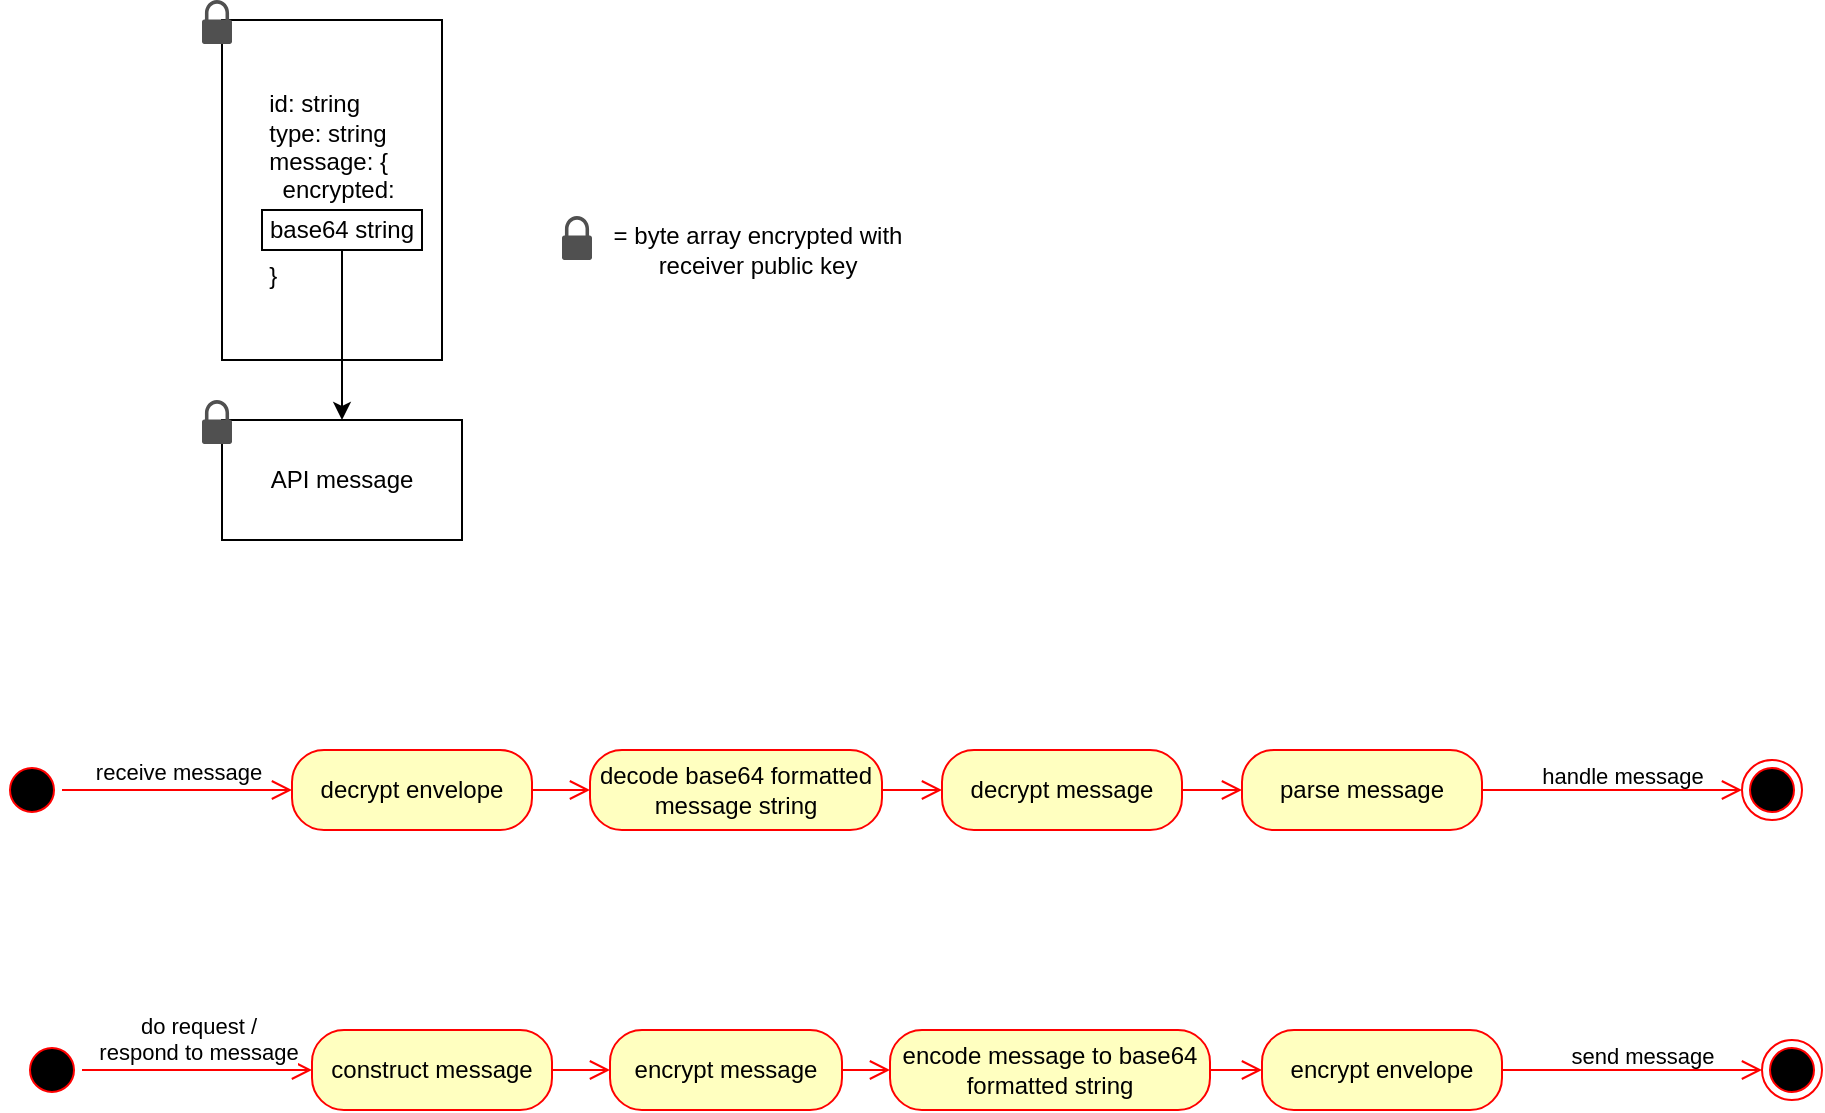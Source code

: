 <mxfile version="13.1.3" type="device"><diagram id="-caqJCeYY9I0xYEl4_nV" name="Page-1"><mxGraphModel dx="701" dy="641" grid="1" gridSize="10" guides="1" tooltips="1" connect="1" arrows="1" fold="1" page="1" pageScale="1" pageWidth="827" pageHeight="1169" math="0" shadow="0"><root><mxCell id="0"/><mxCell id="1" parent="0"/><mxCell id="O6zpdaEXmJ65WJsv03iE-1" value="&lt;div style=&quot;text-align: left&quot;&gt;&lt;span&gt;id: string&lt;/span&gt;&lt;/div&gt;&lt;div style=&quot;text-align: left&quot;&gt;&lt;span&gt;type: string&lt;/span&gt;&lt;/div&gt;&lt;div style=&quot;text-align: left&quot;&gt;&lt;span&gt;message: {&lt;/span&gt;&lt;/div&gt;&lt;div style=&quot;text-align: left&quot;&gt;&lt;span&gt;&amp;nbsp; encrypted:&lt;/span&gt;&lt;/div&gt;&lt;div style=&quot;text-align: left&quot;&gt;&lt;span&gt;&lt;br&gt;&lt;/span&gt;&lt;/div&gt;&lt;div style=&quot;text-align: left&quot;&gt;&lt;br&gt;&lt;/div&gt;&lt;div style=&quot;text-align: left&quot;&gt;&lt;span&gt;}&lt;/span&gt;&lt;/div&gt;" style="rounded=0;whiteSpace=wrap;html=1;labelPosition=center;verticalLabelPosition=middle;align=center;verticalAlign=middle;" vertex="1" parent="1"><mxGeometry x="150" y="80" width="110" height="170" as="geometry"/></mxCell><mxCell id="O6zpdaEXmJ65WJsv03iE-2" value="API message" style="rounded=0;whiteSpace=wrap;html=1;labelPosition=center;verticalLabelPosition=middle;align=center;verticalAlign=middle;" vertex="1" parent="1"><mxGeometry x="150" y="280" width="120" height="60" as="geometry"/></mxCell><mxCell id="O6zpdaEXmJ65WJsv03iE-3" value="" style="shape=image;html=1;verticalAlign=top;verticalLabelPosition=bottom;labelBackgroundColor=#ffffff;imageAspect=0;aspect=fixed;image=https://cdn1.iconfinder.com/data/icons/hawcons/32/699049-icon-6-mail-envelope-closed-128.png" vertex="1" parent="1"><mxGeometry x="185" y="80" width="40" height="40" as="geometry"/></mxCell><mxCell id="O6zpdaEXmJ65WJsv03iE-4" value="" style="endArrow=classic;html=1;exitX=0.5;exitY=1;exitDx=0;exitDy=0;" edge="1" parent="1" source="O6zpdaEXmJ65WJsv03iE-5" target="O6zpdaEXmJ65WJsv03iE-2"><mxGeometry width="50" height="50" relative="1" as="geometry"><mxPoint x="220" y="170" as="sourcePoint"/><mxPoint x="270" y="120" as="targetPoint"/></mxGeometry></mxCell><mxCell id="O6zpdaEXmJ65WJsv03iE-5" value="base64 string" style="rounded=0;whiteSpace=wrap;html=1;" vertex="1" parent="1"><mxGeometry x="170" y="175" width="80" height="20" as="geometry"/></mxCell><mxCell id="O6zpdaEXmJ65WJsv03iE-8" value="" style="pointerEvents=1;shadow=0;dashed=0;html=1;strokeColor=none;fillColor=#505050;labelPosition=center;verticalLabelPosition=bottom;verticalAlign=top;outlineConnect=0;align=center;shape=mxgraph.office.security.lock_protected;" vertex="1" parent="1"><mxGeometry x="140" y="70" width="15" height="22" as="geometry"/></mxCell><mxCell id="O6zpdaEXmJ65WJsv03iE-9" value="" style="pointerEvents=1;shadow=0;dashed=0;html=1;strokeColor=none;fillColor=#505050;labelPosition=center;verticalLabelPosition=bottom;verticalAlign=top;outlineConnect=0;align=center;shape=mxgraph.office.security.lock_protected;" vertex="1" parent="1"><mxGeometry x="140" y="270" width="15" height="22" as="geometry"/></mxCell><mxCell id="O6zpdaEXmJ65WJsv03iE-11" value="" style="ellipse;html=1;shape=endState;fillColor=#000000;strokeColor=#ff0000;" vertex="1" parent="1"><mxGeometry x="910" y="450" width="30" height="30" as="geometry"/></mxCell><mxCell id="O6zpdaEXmJ65WJsv03iE-12" value="R" style="ellipse;html=1;shape=startState;fillColor=#000000;strokeColor=#ff0000;" vertex="1" parent="1"><mxGeometry x="40" y="450" width="30" height="30" as="geometry"/></mxCell><mxCell id="O6zpdaEXmJ65WJsv03iE-13" value="receive message&lt;br&gt;" style="edgeStyle=orthogonalEdgeStyle;html=1;verticalAlign=bottom;endArrow=open;endSize=8;strokeColor=#ff0000;entryX=0;entryY=0.5;entryDx=0;entryDy=0;" edge="1" source="O6zpdaEXmJ65WJsv03iE-12" parent="1" target="O6zpdaEXmJ65WJsv03iE-16"><mxGeometry relative="1" as="geometry"><mxPoint x="399" y="460" as="targetPoint"/></mxGeometry></mxCell><mxCell id="O6zpdaEXmJ65WJsv03iE-14" value="" style="pointerEvents=1;shadow=0;dashed=0;html=1;strokeColor=none;fillColor=#505050;labelPosition=center;verticalLabelPosition=bottom;verticalAlign=top;outlineConnect=0;align=center;shape=mxgraph.office.security.lock_protected;" vertex="1" parent="1"><mxGeometry x="320" y="178" width="15" height="22" as="geometry"/></mxCell><mxCell id="O6zpdaEXmJ65WJsv03iE-15" value="= byte array encrypted with receiver public key" style="text;html=1;strokeColor=none;fillColor=none;align=center;verticalAlign=middle;whiteSpace=wrap;rounded=0;" vertex="1" parent="1"><mxGeometry x="338" y="185" width="160" height="20" as="geometry"/></mxCell><mxCell id="O6zpdaEXmJ65WJsv03iE-16" value="decrypt envelope" style="rounded=1;whiteSpace=wrap;html=1;arcSize=40;fontColor=#000000;fillColor=#ffffc0;strokeColor=#ff0000;" vertex="1" parent="1"><mxGeometry x="185" y="445" width="120" height="40" as="geometry"/></mxCell><mxCell id="O6zpdaEXmJ65WJsv03iE-17" value="" style="edgeStyle=orthogonalEdgeStyle;html=1;verticalAlign=bottom;endArrow=open;endSize=8;strokeColor=#ff0000;entryX=0;entryY=0.5;entryDx=0;entryDy=0;" edge="1" source="O6zpdaEXmJ65WJsv03iE-16" parent="1" target="O6zpdaEXmJ65WJsv03iE-19"><mxGeometry relative="1" as="geometry"><mxPoint x="399" y="560" as="targetPoint"/></mxGeometry></mxCell><mxCell id="O6zpdaEXmJ65WJsv03iE-19" value="decode base64 formatted message string" style="rounded=1;whiteSpace=wrap;html=1;arcSize=40;fontColor=#000000;fillColor=#ffffc0;strokeColor=#ff0000;" vertex="1" parent="1"><mxGeometry x="334" y="445" width="146" height="40" as="geometry"/></mxCell><mxCell id="O6zpdaEXmJ65WJsv03iE-20" value="" style="edgeStyle=orthogonalEdgeStyle;html=1;verticalAlign=bottom;endArrow=open;endSize=8;strokeColor=#ff0000;entryX=0;entryY=0.5;entryDx=0;entryDy=0;" edge="1" source="O6zpdaEXmJ65WJsv03iE-19" parent="1" target="O6zpdaEXmJ65WJsv03iE-21"><mxGeometry relative="1" as="geometry"><mxPoint x="398" y="660" as="targetPoint"/></mxGeometry></mxCell><mxCell id="O6zpdaEXmJ65WJsv03iE-21" value="decrypt message" style="rounded=1;whiteSpace=wrap;html=1;arcSize=40;fontColor=#000000;fillColor=#ffffc0;strokeColor=#ff0000;" vertex="1" parent="1"><mxGeometry x="510" y="445" width="120" height="40" as="geometry"/></mxCell><mxCell id="O6zpdaEXmJ65WJsv03iE-22" value="" style="edgeStyle=orthogonalEdgeStyle;html=1;verticalAlign=bottom;endArrow=open;endSize=8;strokeColor=#ff0000;entryX=0;entryY=0.5;entryDx=0;entryDy=0;" edge="1" source="O6zpdaEXmJ65WJsv03iE-21" parent="1" target="O6zpdaEXmJ65WJsv03iE-23"><mxGeometry relative="1" as="geometry"><mxPoint x="399" y="760" as="targetPoint"/></mxGeometry></mxCell><mxCell id="O6zpdaEXmJ65WJsv03iE-23" value="parse message" style="rounded=1;whiteSpace=wrap;html=1;arcSize=40;fontColor=#000000;fillColor=#ffffc0;strokeColor=#ff0000;" vertex="1" parent="1"><mxGeometry x="660" y="445" width="120" height="40" as="geometry"/></mxCell><mxCell id="O6zpdaEXmJ65WJsv03iE-24" value="" style="edgeStyle=orthogonalEdgeStyle;html=1;verticalAlign=bottom;endArrow=open;endSize=8;strokeColor=#ff0000;entryX=0;entryY=0.5;entryDx=0;entryDy=0;" edge="1" source="O6zpdaEXmJ65WJsv03iE-23" parent="1" target="O6zpdaEXmJ65WJsv03iE-11"><mxGeometry relative="1" as="geometry"><mxPoint x="690" y="630" as="targetPoint"/></mxGeometry></mxCell><mxCell id="O6zpdaEXmJ65WJsv03iE-25" value="handle message" style="text;html=1;align=center;verticalAlign=middle;resizable=0;points=[];autosize=1;fontSize=11;" vertex="1" parent="1"><mxGeometry x="800" y="448" width="100" height="20" as="geometry"/></mxCell><mxCell id="O6zpdaEXmJ65WJsv03iE-44" value="" style="ellipse;html=1;shape=endState;fillColor=#000000;strokeColor=#ff0000;" vertex="1" parent="1"><mxGeometry x="920" y="590" width="30" height="30" as="geometry"/></mxCell><mxCell id="O6zpdaEXmJ65WJsv03iE-45" value="R" style="ellipse;html=1;shape=startState;fillColor=#000000;strokeColor=#ff0000;" vertex="1" parent="1"><mxGeometry x="50" y="590" width="30" height="30" as="geometry"/></mxCell><mxCell id="O6zpdaEXmJ65WJsv03iE-46" value="do request /&lt;br&gt;respond to message" style="edgeStyle=orthogonalEdgeStyle;html=1;verticalAlign=bottom;endArrow=open;endSize=8;strokeColor=#ff0000;entryX=0;entryY=0.5;entryDx=0;entryDy=0;" edge="1" parent="1" source="O6zpdaEXmJ65WJsv03iE-45" target="O6zpdaEXmJ65WJsv03iE-47"><mxGeometry relative="1" as="geometry"><mxPoint x="409" y="600" as="targetPoint"/></mxGeometry></mxCell><mxCell id="O6zpdaEXmJ65WJsv03iE-47" value="construct message" style="rounded=1;whiteSpace=wrap;html=1;arcSize=40;fontColor=#000000;fillColor=#ffffc0;strokeColor=#ff0000;" vertex="1" parent="1"><mxGeometry x="195" y="585" width="120" height="40" as="geometry"/></mxCell><mxCell id="O6zpdaEXmJ65WJsv03iE-48" value="" style="edgeStyle=orthogonalEdgeStyle;html=1;verticalAlign=bottom;endArrow=open;endSize=8;strokeColor=#ff0000;entryX=0;entryY=0.5;entryDx=0;entryDy=0;" edge="1" parent="1" source="O6zpdaEXmJ65WJsv03iE-47" target="O6zpdaEXmJ65WJsv03iE-49"><mxGeometry relative="1" as="geometry"><mxPoint x="409" y="700" as="targetPoint"/></mxGeometry></mxCell><mxCell id="O6zpdaEXmJ65WJsv03iE-49" value="encrypt message" style="rounded=1;whiteSpace=wrap;html=1;arcSize=40;fontColor=#000000;fillColor=#ffffc0;strokeColor=#ff0000;" vertex="1" parent="1"><mxGeometry x="344" y="585" width="116" height="40" as="geometry"/></mxCell><mxCell id="O6zpdaEXmJ65WJsv03iE-50" value="" style="edgeStyle=orthogonalEdgeStyle;html=1;verticalAlign=bottom;endArrow=open;endSize=8;strokeColor=#ff0000;entryX=0;entryY=0.5;entryDx=0;entryDy=0;" edge="1" parent="1" source="O6zpdaEXmJ65WJsv03iE-49" target="O6zpdaEXmJ65WJsv03iE-51"><mxGeometry relative="1" as="geometry"><mxPoint x="408" y="800" as="targetPoint"/></mxGeometry></mxCell><mxCell id="O6zpdaEXmJ65WJsv03iE-51" value="encode message to base64 formatted string" style="rounded=1;whiteSpace=wrap;html=1;arcSize=40;fontColor=#000000;fillColor=#ffffc0;strokeColor=#ff0000;" vertex="1" parent="1"><mxGeometry x="484" y="585" width="160" height="40" as="geometry"/></mxCell><mxCell id="O6zpdaEXmJ65WJsv03iE-52" value="" style="edgeStyle=orthogonalEdgeStyle;html=1;verticalAlign=bottom;endArrow=open;endSize=8;strokeColor=#ff0000;entryX=0;entryY=0.5;entryDx=0;entryDy=0;" edge="1" parent="1" source="O6zpdaEXmJ65WJsv03iE-51" target="O6zpdaEXmJ65WJsv03iE-53"><mxGeometry relative="1" as="geometry"><mxPoint x="409" y="900" as="targetPoint"/></mxGeometry></mxCell><mxCell id="O6zpdaEXmJ65WJsv03iE-53" value="encrypt envelope" style="rounded=1;whiteSpace=wrap;html=1;arcSize=40;fontColor=#000000;fillColor=#ffffc0;strokeColor=#ff0000;" vertex="1" parent="1"><mxGeometry x="670" y="585" width="120" height="40" as="geometry"/></mxCell><mxCell id="O6zpdaEXmJ65WJsv03iE-54" value="" style="edgeStyle=orthogonalEdgeStyle;html=1;verticalAlign=bottom;endArrow=open;endSize=8;strokeColor=#ff0000;entryX=0;entryY=0.5;entryDx=0;entryDy=0;" edge="1" parent="1" source="O6zpdaEXmJ65WJsv03iE-53" target="O6zpdaEXmJ65WJsv03iE-44"><mxGeometry relative="1" as="geometry"><mxPoint x="700" y="770" as="targetPoint"/></mxGeometry></mxCell><mxCell id="O6zpdaEXmJ65WJsv03iE-55" value="send message" style="text;html=1;align=center;verticalAlign=middle;resizable=0;points=[];autosize=1;fontSize=11;" vertex="1" parent="1"><mxGeometry x="815" y="588" width="90" height="20" as="geometry"/></mxCell></root></mxGraphModel></diagram></mxfile>